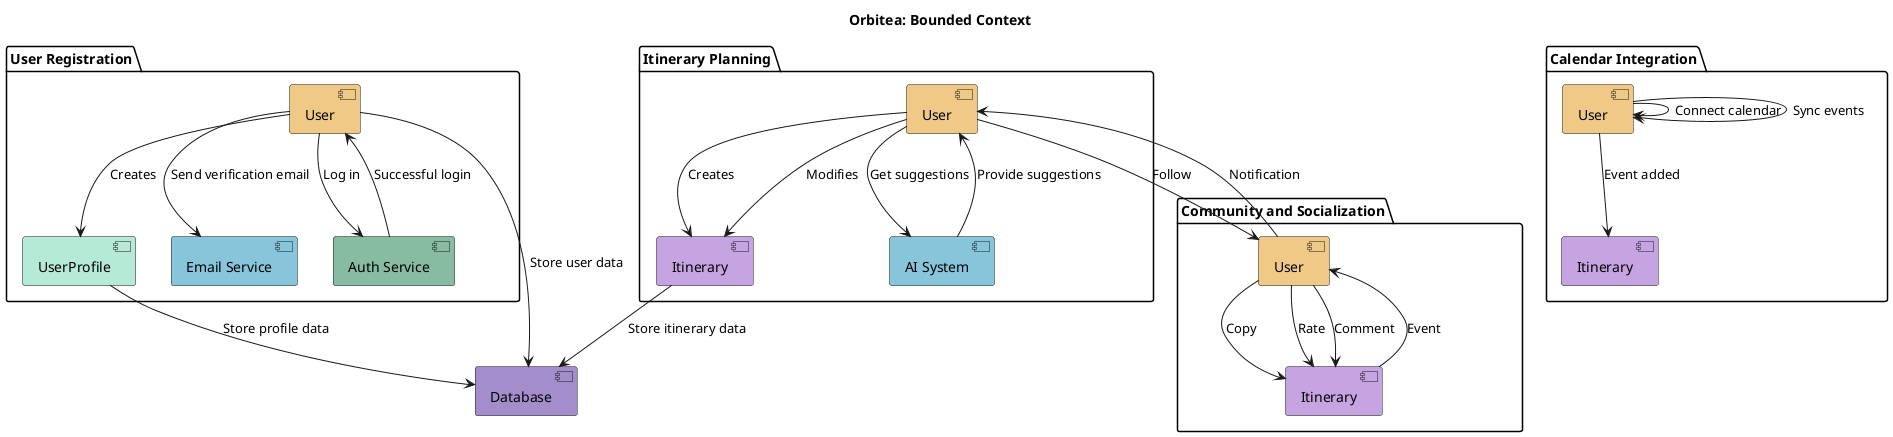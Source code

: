 @startuml event-storming

title Orbitea: Bounded Context

!define SPRITESURL https://raw.githubusercontent.com/PlantUML/sprites/master/dist
!define USER_SPRITE ![user](SPRITESURL/user.png)
!define DOCUMENT_SPRITE ![document](SPRITESURL/document.png)
!define ARROW_SPRITE ![arrow](SPRITESURL/arrow.png)

[Database] as Database #A38DCA

package "User Registration" {
   [User] as User #F0C987
   [UserProfile] as Profile #B5EAD7
   [Email Service] as EmailService #86C5DA
   [Auth Service] as AuthService #87BBA2

   User --> Profile : Creates
   User --> AuthService : Log in

   User --> Database : Store user data
   Profile --> Database : Store profile data

   User --> EmailService : Send verification email

   AuthService --> User : Successful login
}

package "Calendar Integration" {
   [User] as User2 #F0C987
   [Itinerary] as Itinerary5 #C6A4E1

   User2 --> User2 : Connect calendar
   User2 --> User2 : Sync events
   User2 --> Itinerary5 : Event added
}

package "Itinerary Planning" {
    [User] as User3 #F0C987
    [Itinerary] as Itinerary #C6A4E1
    [AI System] as AI #86C5DA

    User3 --> Itinerary : Creates
    User3 --> Itinerary : Modifies
    User3 --> AI : Get suggestions

    Itinerary --> Database : Store itinerary data

    AI --> User3 : Provide suggestions
}

package "Community and Socialization" {
   [User] as User4 #F0C987
   [Itinerary] as Itinerary3 #C6A4E1

   User3 --> User4 : Follow
   User4 --> Itinerary3 : Copy
   User4 --> Itinerary3 : Rate
   User4 --> Itinerary3 : Comment

   User4 --> User3 : Notification
   Itinerary3 --> User4 : Event
}

@enduml
